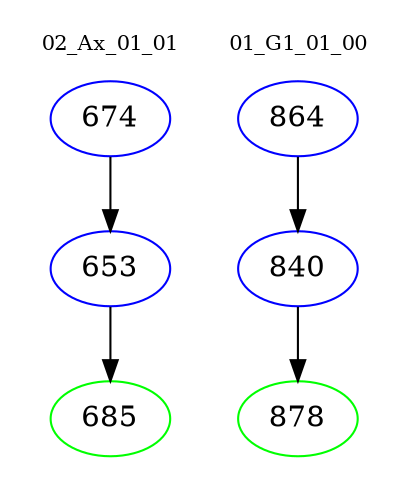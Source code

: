 digraph{
subgraph cluster_0 {
color = white
label = "02_Ax_01_01";
fontsize=10;
T0_674 [label="674", color="blue"]
T0_674 -> T0_653 [color="black"]
T0_653 [label="653", color="blue"]
T0_653 -> T0_685 [color="black"]
T0_685 [label="685", color="green"]
}
subgraph cluster_1 {
color = white
label = "01_G1_01_00";
fontsize=10;
T1_864 [label="864", color="blue"]
T1_864 -> T1_840 [color="black"]
T1_840 [label="840", color="blue"]
T1_840 -> T1_878 [color="black"]
T1_878 [label="878", color="green"]
}
}
